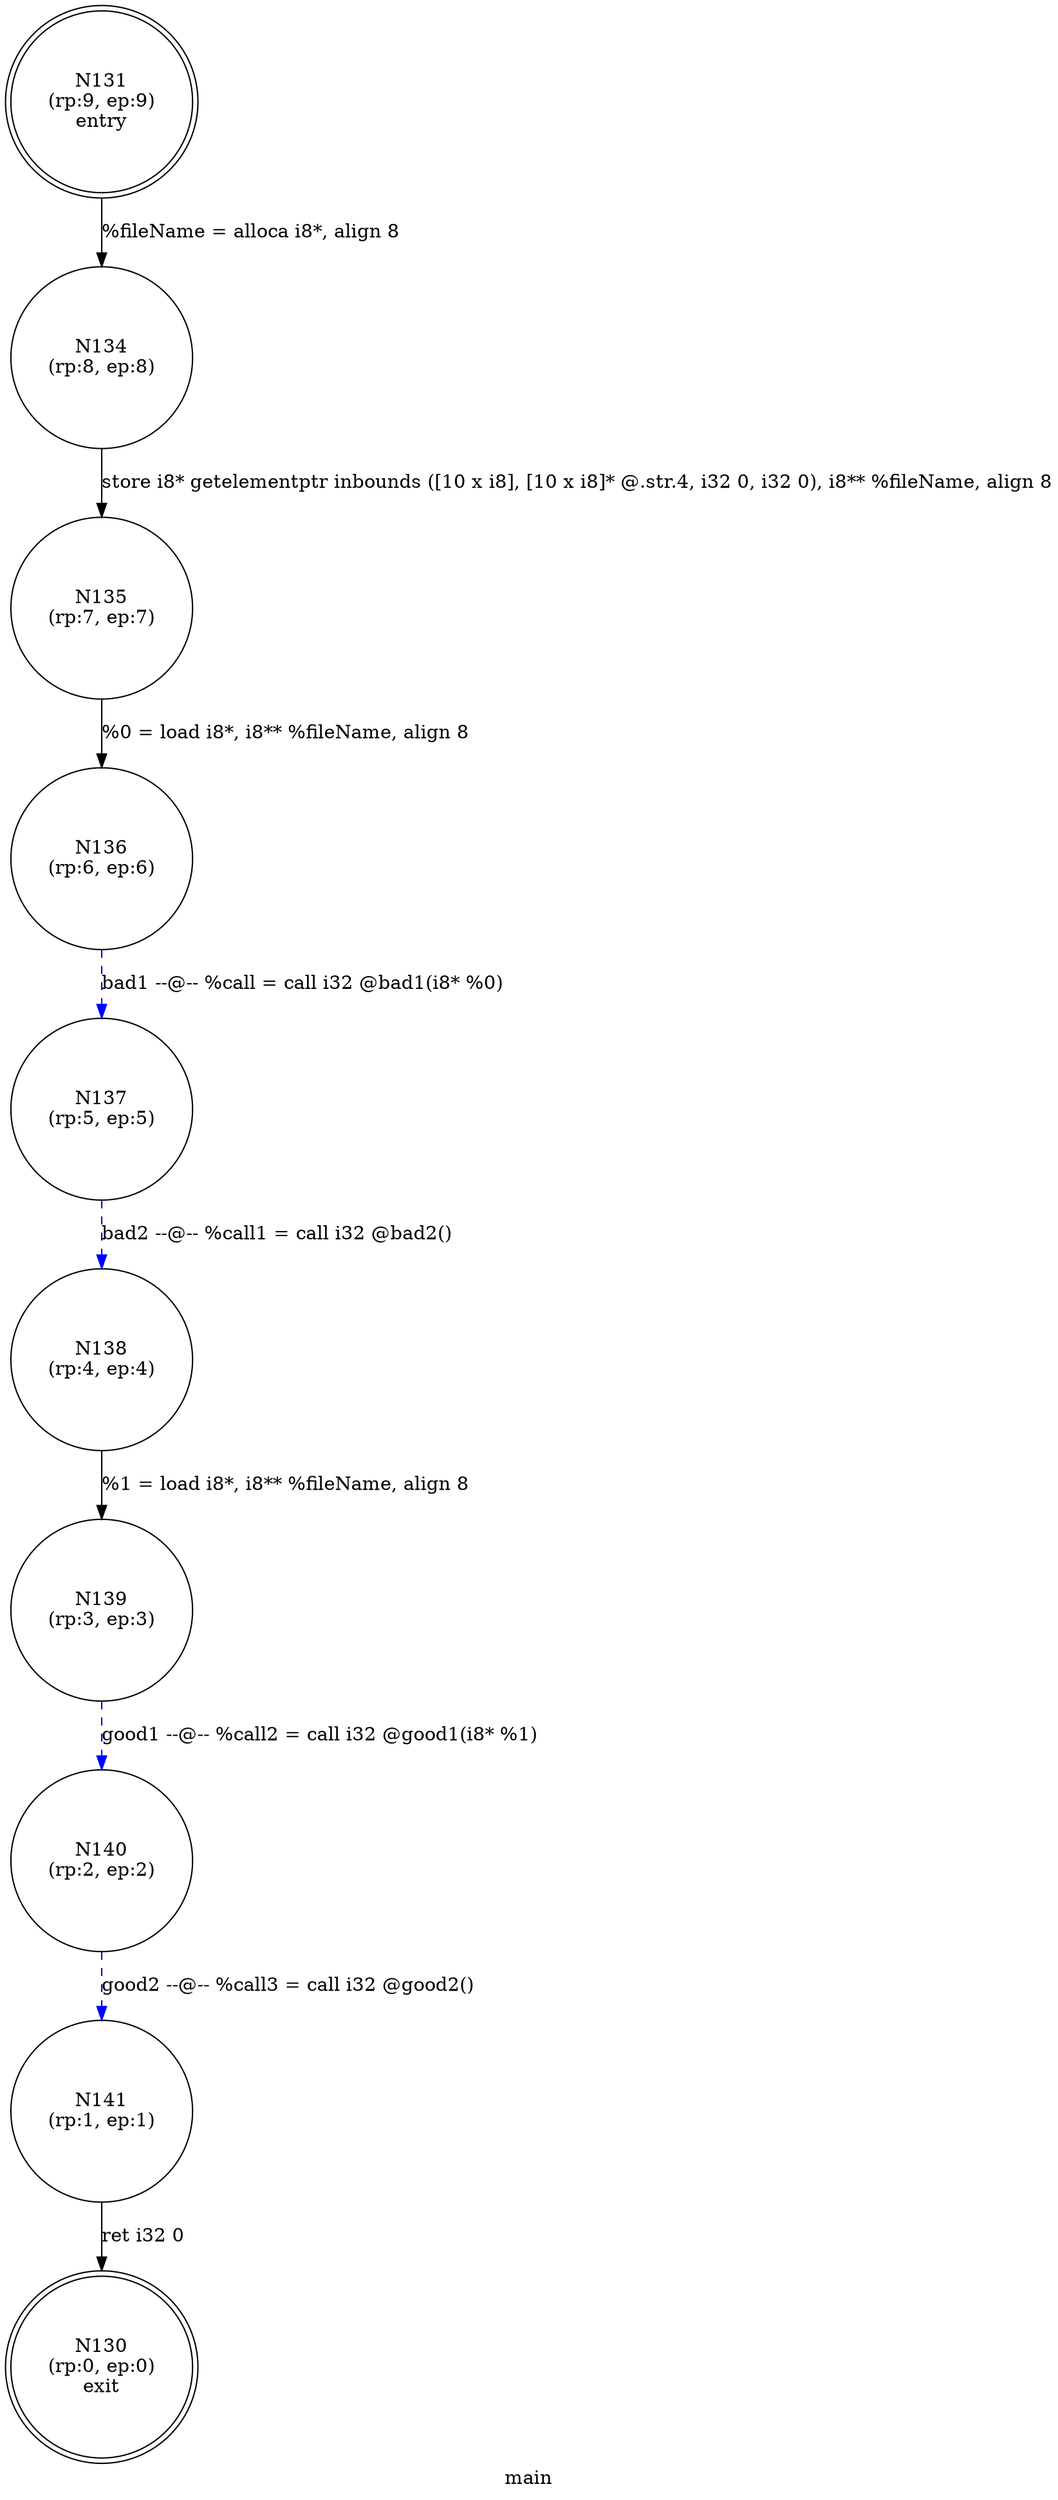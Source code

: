 digraph main {
label="main"
130 [label="N130\n(rp:0, ep:0)\nexit", shape="doublecircle"]
131 [label="N131\n(rp:9, ep:9)\nentry", shape="doublecircle"]
131 -> 134 [label="%fileName = alloca i8*, align 8"]
134 [label="N134\n(rp:8, ep:8)", shape="circle"]
134 -> 135 [label="store i8* getelementptr inbounds ([10 x i8], [10 x i8]* @.str.4, i32 0, i32 0), i8** %fileName, align 8"]
135 [label="N135\n(rp:7, ep:7)", shape="circle"]
135 -> 136 [label="%0 = load i8*, i8** %fileName, align 8"]
136 [label="N136\n(rp:6, ep:6)", shape="circle"]
136 -> 137 [label="bad1 --@-- %call = call i32 @bad1(i8* %0)", style="dashed", color="blue"]
137 [label="N137\n(rp:5, ep:5)", shape="circle"]
137 -> 138 [label="bad2 --@-- %call1 = call i32 @bad2()", style="dashed", color="blue"]
138 [label="N138\n(rp:4, ep:4)", shape="circle"]
138 -> 139 [label="%1 = load i8*, i8** %fileName, align 8"]
139 [label="N139\n(rp:3, ep:3)", shape="circle"]
139 -> 140 [label="good1 --@-- %call2 = call i32 @good1(i8* %1)", style="dashed", color="blue"]
140 [label="N140\n(rp:2, ep:2)", shape="circle"]
140 -> 141 [label="good2 --@-- %call3 = call i32 @good2()", style="dashed", color="blue"]
141 [label="N141\n(rp:1, ep:1)", shape="circle"]
141 -> 130 [label="ret i32 0"]
}
